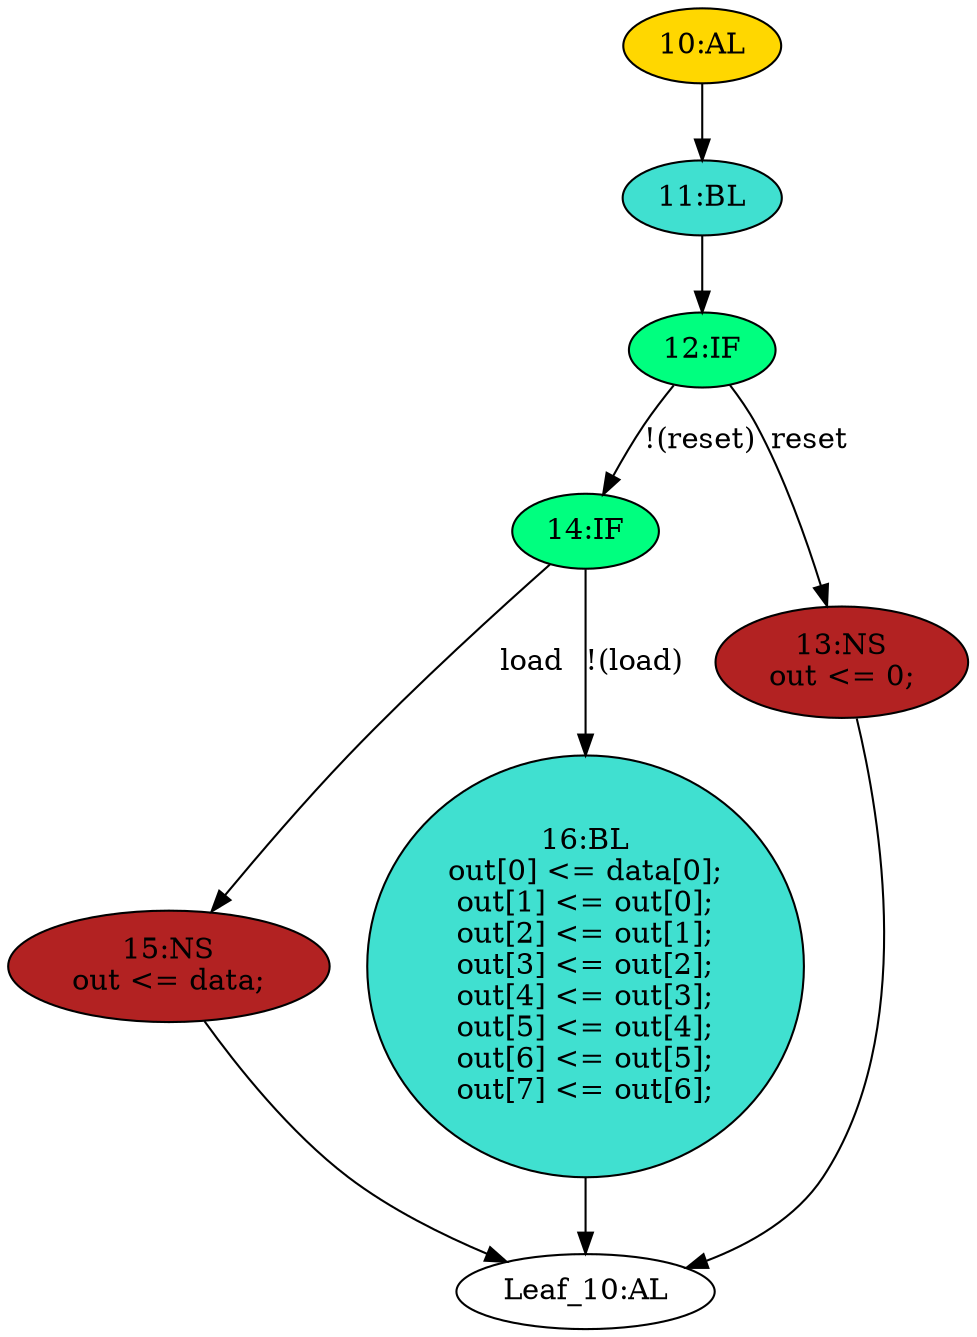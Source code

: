 strict digraph "" {
	node [label="\N"];
	"10:AL"	[ast="<pyverilog.vparser.ast.Always object at 0x7f003fb38ad0>",
		clk_sens=True,
		fillcolor=gold,
		label="10:AL",
		sens="['clk', 'reset']",
		statements="[]",
		style=filled,
		typ=Always,
		use_var="['load', 'reset', 'data', 'out']"];
	"11:BL"	[ast="<pyverilog.vparser.ast.Block object at 0x7f003fb38d10>",
		fillcolor=turquoise,
		label="11:BL",
		statements="[]",
		style=filled,
		typ=Block];
	"10:AL" -> "11:BL"	[cond="[]",
		lineno=None];
	"12:IF"	[ast="<pyverilog.vparser.ast.IfStatement object at 0x7f003fb38d50>",
		fillcolor=springgreen,
		label="12:IF",
		statements="[]",
		style=filled,
		typ=IfStatement];
	"14:IF"	[ast="<pyverilog.vparser.ast.IfStatement object at 0x7f003fb38dd0>",
		fillcolor=springgreen,
		label="14:IF",
		statements="[]",
		style=filled,
		typ=IfStatement];
	"12:IF" -> "14:IF"	[cond="['reset']",
		label="!(reset)",
		lineno=12];
	"13:NS"	[ast="<pyverilog.vparser.ast.NonblockingSubstitution object at 0x7f003fb1c250>",
		fillcolor=firebrick,
		label="13:NS
out <= 0;",
		statements="[<pyverilog.vparser.ast.NonblockingSubstitution object at 0x7f003fb1c250>]",
		style=filled,
		typ=NonblockingSubstitution];
	"12:IF" -> "13:NS"	[cond="['reset']",
		label=reset,
		lineno=12];
	"11:BL" -> "12:IF"	[cond="[]",
		lineno=None];
	"15:NS"	[ast="<pyverilog.vparser.ast.NonblockingSubstitution object at 0x7f003fb1c0d0>",
		fillcolor=firebrick,
		label="15:NS
out <= data;",
		statements="[<pyverilog.vparser.ast.NonblockingSubstitution object at 0x7f003fb1c0d0>]",
		style=filled,
		typ=NonblockingSubstitution];
	"14:IF" -> "15:NS"	[cond="['load']",
		label=load,
		lineno=14];
	"16:BL"	[ast="<pyverilog.vparser.ast.Block object at 0x7f003fb38e10>",
		fillcolor=turquoise,
		label="16:BL
out[0] <= data[0];
out[1] <= out[0];
out[2] <= out[1];
out[3] <= out[2];
out[4] <= out[3];
out[5] <= out[4];
out[6] <= out[\
5];
out[7] <= out[6];",
		statements="[<pyverilog.vparser.ast.NonblockingSubstitution object at 0x7f003fb38e50>, <pyverilog.vparser.ast.NonblockingSubstitution object \
at 0x7f003fb06110>, <pyverilog.vparser.ast.NonblockingSubstitution object at 0x7f003fb06350>, <pyverilog.vparser.ast.NonblockingSubstitution \
object at 0x7f003fb06590>, <pyverilog.vparser.ast.NonblockingSubstitution object at 0x7f003fb067d0>, <pyverilog.vparser.ast.NonblockingSubstitution \
object at 0x7f003fb06a10>, <pyverilog.vparser.ast.NonblockingSubstitution object at 0x7f003fb382d0>, <pyverilog.vparser.ast.NonblockingSubstitution \
object at 0x7f003fb06e10>]",
		style=filled,
		typ=Block];
	"14:IF" -> "16:BL"	[cond="['load']",
		label="!(load)",
		lineno=14];
	"Leaf_10:AL"	[def_var="['out']",
		label="Leaf_10:AL"];
	"15:NS" -> "Leaf_10:AL"	[cond="[]",
		lineno=None];
	"13:NS" -> "Leaf_10:AL"	[cond="[]",
		lineno=None];
	"16:BL" -> "Leaf_10:AL"	[cond="[]",
		lineno=None];
}

